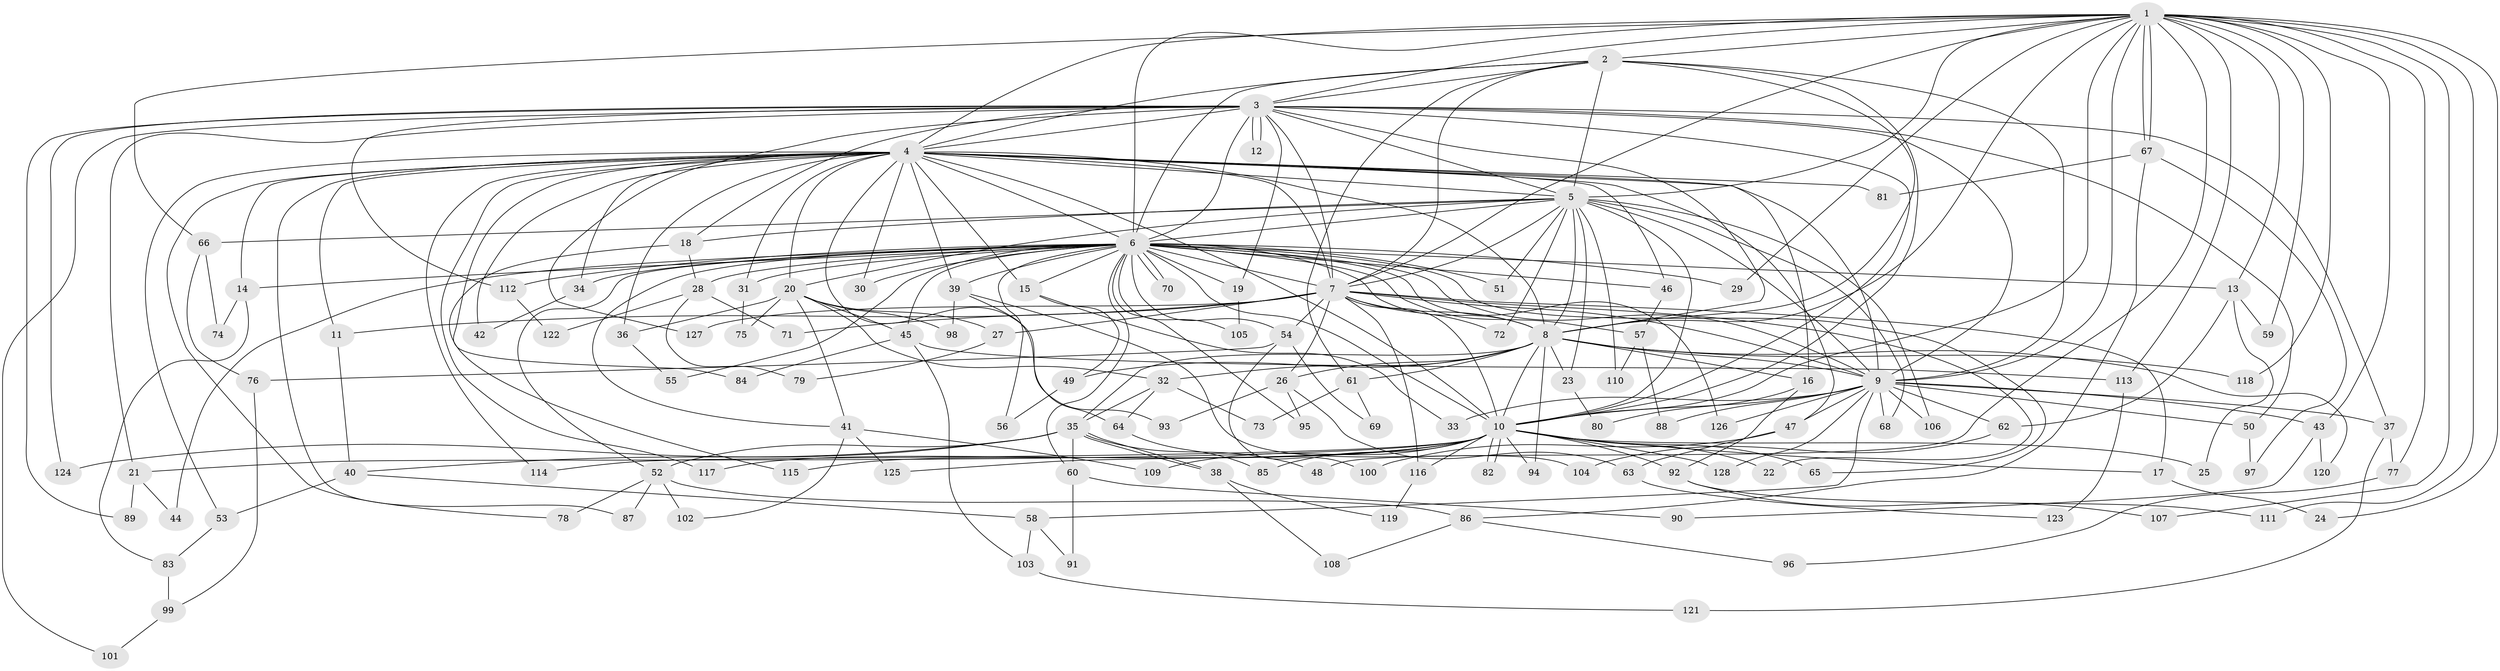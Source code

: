// coarse degree distribution, {22: 0.010416666666666666, 16: 0.020833333333333332, 19: 0.010416666666666666, 38: 0.010416666666666666, 34: 0.010416666666666666, 17: 0.010416666666666666, 20: 0.010416666666666666, 2: 0.46875, 5: 0.07291666666666667, 4: 0.14583333333333334, 3: 0.125, 9: 0.020833333333333332, 6: 0.03125, 7: 0.010416666666666666, 1: 0.041666666666666664}
// Generated by graph-tools (version 1.1) at 2025/51/02/27/25 19:51:47]
// undirected, 128 vertices, 281 edges
graph export_dot {
graph [start="1"]
  node [color=gray90,style=filled];
  1;
  2;
  3;
  4;
  5;
  6;
  7;
  8;
  9;
  10;
  11;
  12;
  13;
  14;
  15;
  16;
  17;
  18;
  19;
  20;
  21;
  22;
  23;
  24;
  25;
  26;
  27;
  28;
  29;
  30;
  31;
  32;
  33;
  34;
  35;
  36;
  37;
  38;
  39;
  40;
  41;
  42;
  43;
  44;
  45;
  46;
  47;
  48;
  49;
  50;
  51;
  52;
  53;
  54;
  55;
  56;
  57;
  58;
  59;
  60;
  61;
  62;
  63;
  64;
  65;
  66;
  67;
  68;
  69;
  70;
  71;
  72;
  73;
  74;
  75;
  76;
  77;
  78;
  79;
  80;
  81;
  82;
  83;
  84;
  85;
  86;
  87;
  88;
  89;
  90;
  91;
  92;
  93;
  94;
  95;
  96;
  97;
  98;
  99;
  100;
  101;
  102;
  103;
  104;
  105;
  106;
  107;
  108;
  109;
  110;
  111;
  112;
  113;
  114;
  115;
  116;
  117;
  118;
  119;
  120;
  121;
  122;
  123;
  124;
  125;
  126;
  127;
  128;
  1 -- 2;
  1 -- 3;
  1 -- 4;
  1 -- 5;
  1 -- 6;
  1 -- 7;
  1 -- 8;
  1 -- 9;
  1 -- 10;
  1 -- 13;
  1 -- 24;
  1 -- 29;
  1 -- 43;
  1 -- 48;
  1 -- 59;
  1 -- 66;
  1 -- 67;
  1 -- 67;
  1 -- 77;
  1 -- 107;
  1 -- 111;
  1 -- 113;
  1 -- 118;
  2 -- 3;
  2 -- 4;
  2 -- 5;
  2 -- 6;
  2 -- 7;
  2 -- 8;
  2 -- 9;
  2 -- 10;
  2 -- 61;
  3 -- 4;
  3 -- 5;
  3 -- 6;
  3 -- 7;
  3 -- 8;
  3 -- 9;
  3 -- 10;
  3 -- 12;
  3 -- 12;
  3 -- 18;
  3 -- 19;
  3 -- 21;
  3 -- 37;
  3 -- 50;
  3 -- 89;
  3 -- 101;
  3 -- 112;
  3 -- 124;
  3 -- 127;
  4 -- 5;
  4 -- 6;
  4 -- 7;
  4 -- 8;
  4 -- 9;
  4 -- 10;
  4 -- 11;
  4 -- 14;
  4 -- 15;
  4 -- 16;
  4 -- 20;
  4 -- 30;
  4 -- 31;
  4 -- 34;
  4 -- 36;
  4 -- 39;
  4 -- 42;
  4 -- 46;
  4 -- 47;
  4 -- 53;
  4 -- 78;
  4 -- 81;
  4 -- 84;
  4 -- 87;
  4 -- 93;
  4 -- 114;
  4 -- 117;
  5 -- 6;
  5 -- 7;
  5 -- 8;
  5 -- 9;
  5 -- 10;
  5 -- 18;
  5 -- 20;
  5 -- 23;
  5 -- 51;
  5 -- 66;
  5 -- 68;
  5 -- 72;
  5 -- 106;
  5 -- 110;
  6 -- 7;
  6 -- 8;
  6 -- 9;
  6 -- 10;
  6 -- 13;
  6 -- 14;
  6 -- 15;
  6 -- 19;
  6 -- 28;
  6 -- 29;
  6 -- 30;
  6 -- 31;
  6 -- 34;
  6 -- 39;
  6 -- 41;
  6 -- 44;
  6 -- 45;
  6 -- 46;
  6 -- 51;
  6 -- 52;
  6 -- 54;
  6 -- 55;
  6 -- 56;
  6 -- 57;
  6 -- 60;
  6 -- 65;
  6 -- 70;
  6 -- 70;
  6 -- 95;
  6 -- 105;
  6 -- 112;
  6 -- 126;
  7 -- 8;
  7 -- 9;
  7 -- 10;
  7 -- 11;
  7 -- 17;
  7 -- 22;
  7 -- 26;
  7 -- 27;
  7 -- 54;
  7 -- 71;
  7 -- 72;
  7 -- 116;
  7 -- 127;
  8 -- 9;
  8 -- 10;
  8 -- 16;
  8 -- 23;
  8 -- 26;
  8 -- 32;
  8 -- 35;
  8 -- 49;
  8 -- 61;
  8 -- 94;
  8 -- 118;
  8 -- 120;
  9 -- 10;
  9 -- 33;
  9 -- 37;
  9 -- 43;
  9 -- 47;
  9 -- 50;
  9 -- 58;
  9 -- 62;
  9 -- 68;
  9 -- 88;
  9 -- 106;
  9 -- 126;
  9 -- 128;
  10 -- 17;
  10 -- 21;
  10 -- 22;
  10 -- 25;
  10 -- 65;
  10 -- 82;
  10 -- 82;
  10 -- 85;
  10 -- 92;
  10 -- 94;
  10 -- 109;
  10 -- 114;
  10 -- 115;
  10 -- 116;
  10 -- 117;
  10 -- 125;
  10 -- 128;
  11 -- 40;
  13 -- 25;
  13 -- 59;
  13 -- 62;
  14 -- 74;
  14 -- 83;
  15 -- 33;
  15 -- 49;
  16 -- 80;
  16 -- 92;
  17 -- 24;
  18 -- 28;
  18 -- 115;
  19 -- 105;
  20 -- 27;
  20 -- 32;
  20 -- 36;
  20 -- 41;
  20 -- 45;
  20 -- 75;
  20 -- 98;
  21 -- 44;
  21 -- 89;
  23 -- 80;
  26 -- 63;
  26 -- 93;
  26 -- 95;
  27 -- 79;
  28 -- 71;
  28 -- 79;
  28 -- 122;
  31 -- 75;
  32 -- 35;
  32 -- 64;
  32 -- 73;
  34 -- 42;
  35 -- 38;
  35 -- 38;
  35 -- 40;
  35 -- 48;
  35 -- 52;
  35 -- 60;
  35 -- 124;
  36 -- 55;
  37 -- 77;
  37 -- 121;
  38 -- 108;
  38 -- 119;
  39 -- 64;
  39 -- 98;
  39 -- 104;
  40 -- 53;
  40 -- 58;
  41 -- 102;
  41 -- 109;
  41 -- 125;
  43 -- 90;
  43 -- 120;
  45 -- 84;
  45 -- 103;
  45 -- 113;
  46 -- 57;
  47 -- 63;
  47 -- 100;
  49 -- 56;
  50 -- 97;
  52 -- 78;
  52 -- 86;
  52 -- 87;
  52 -- 102;
  53 -- 83;
  54 -- 69;
  54 -- 76;
  54 -- 100;
  57 -- 88;
  57 -- 110;
  58 -- 91;
  58 -- 103;
  60 -- 90;
  60 -- 91;
  61 -- 69;
  61 -- 73;
  62 -- 104;
  63 -- 123;
  64 -- 85;
  66 -- 74;
  66 -- 76;
  67 -- 81;
  67 -- 86;
  67 -- 97;
  76 -- 99;
  77 -- 96;
  83 -- 99;
  86 -- 96;
  86 -- 108;
  92 -- 107;
  92 -- 111;
  99 -- 101;
  103 -- 121;
  112 -- 122;
  113 -- 123;
  116 -- 119;
}

